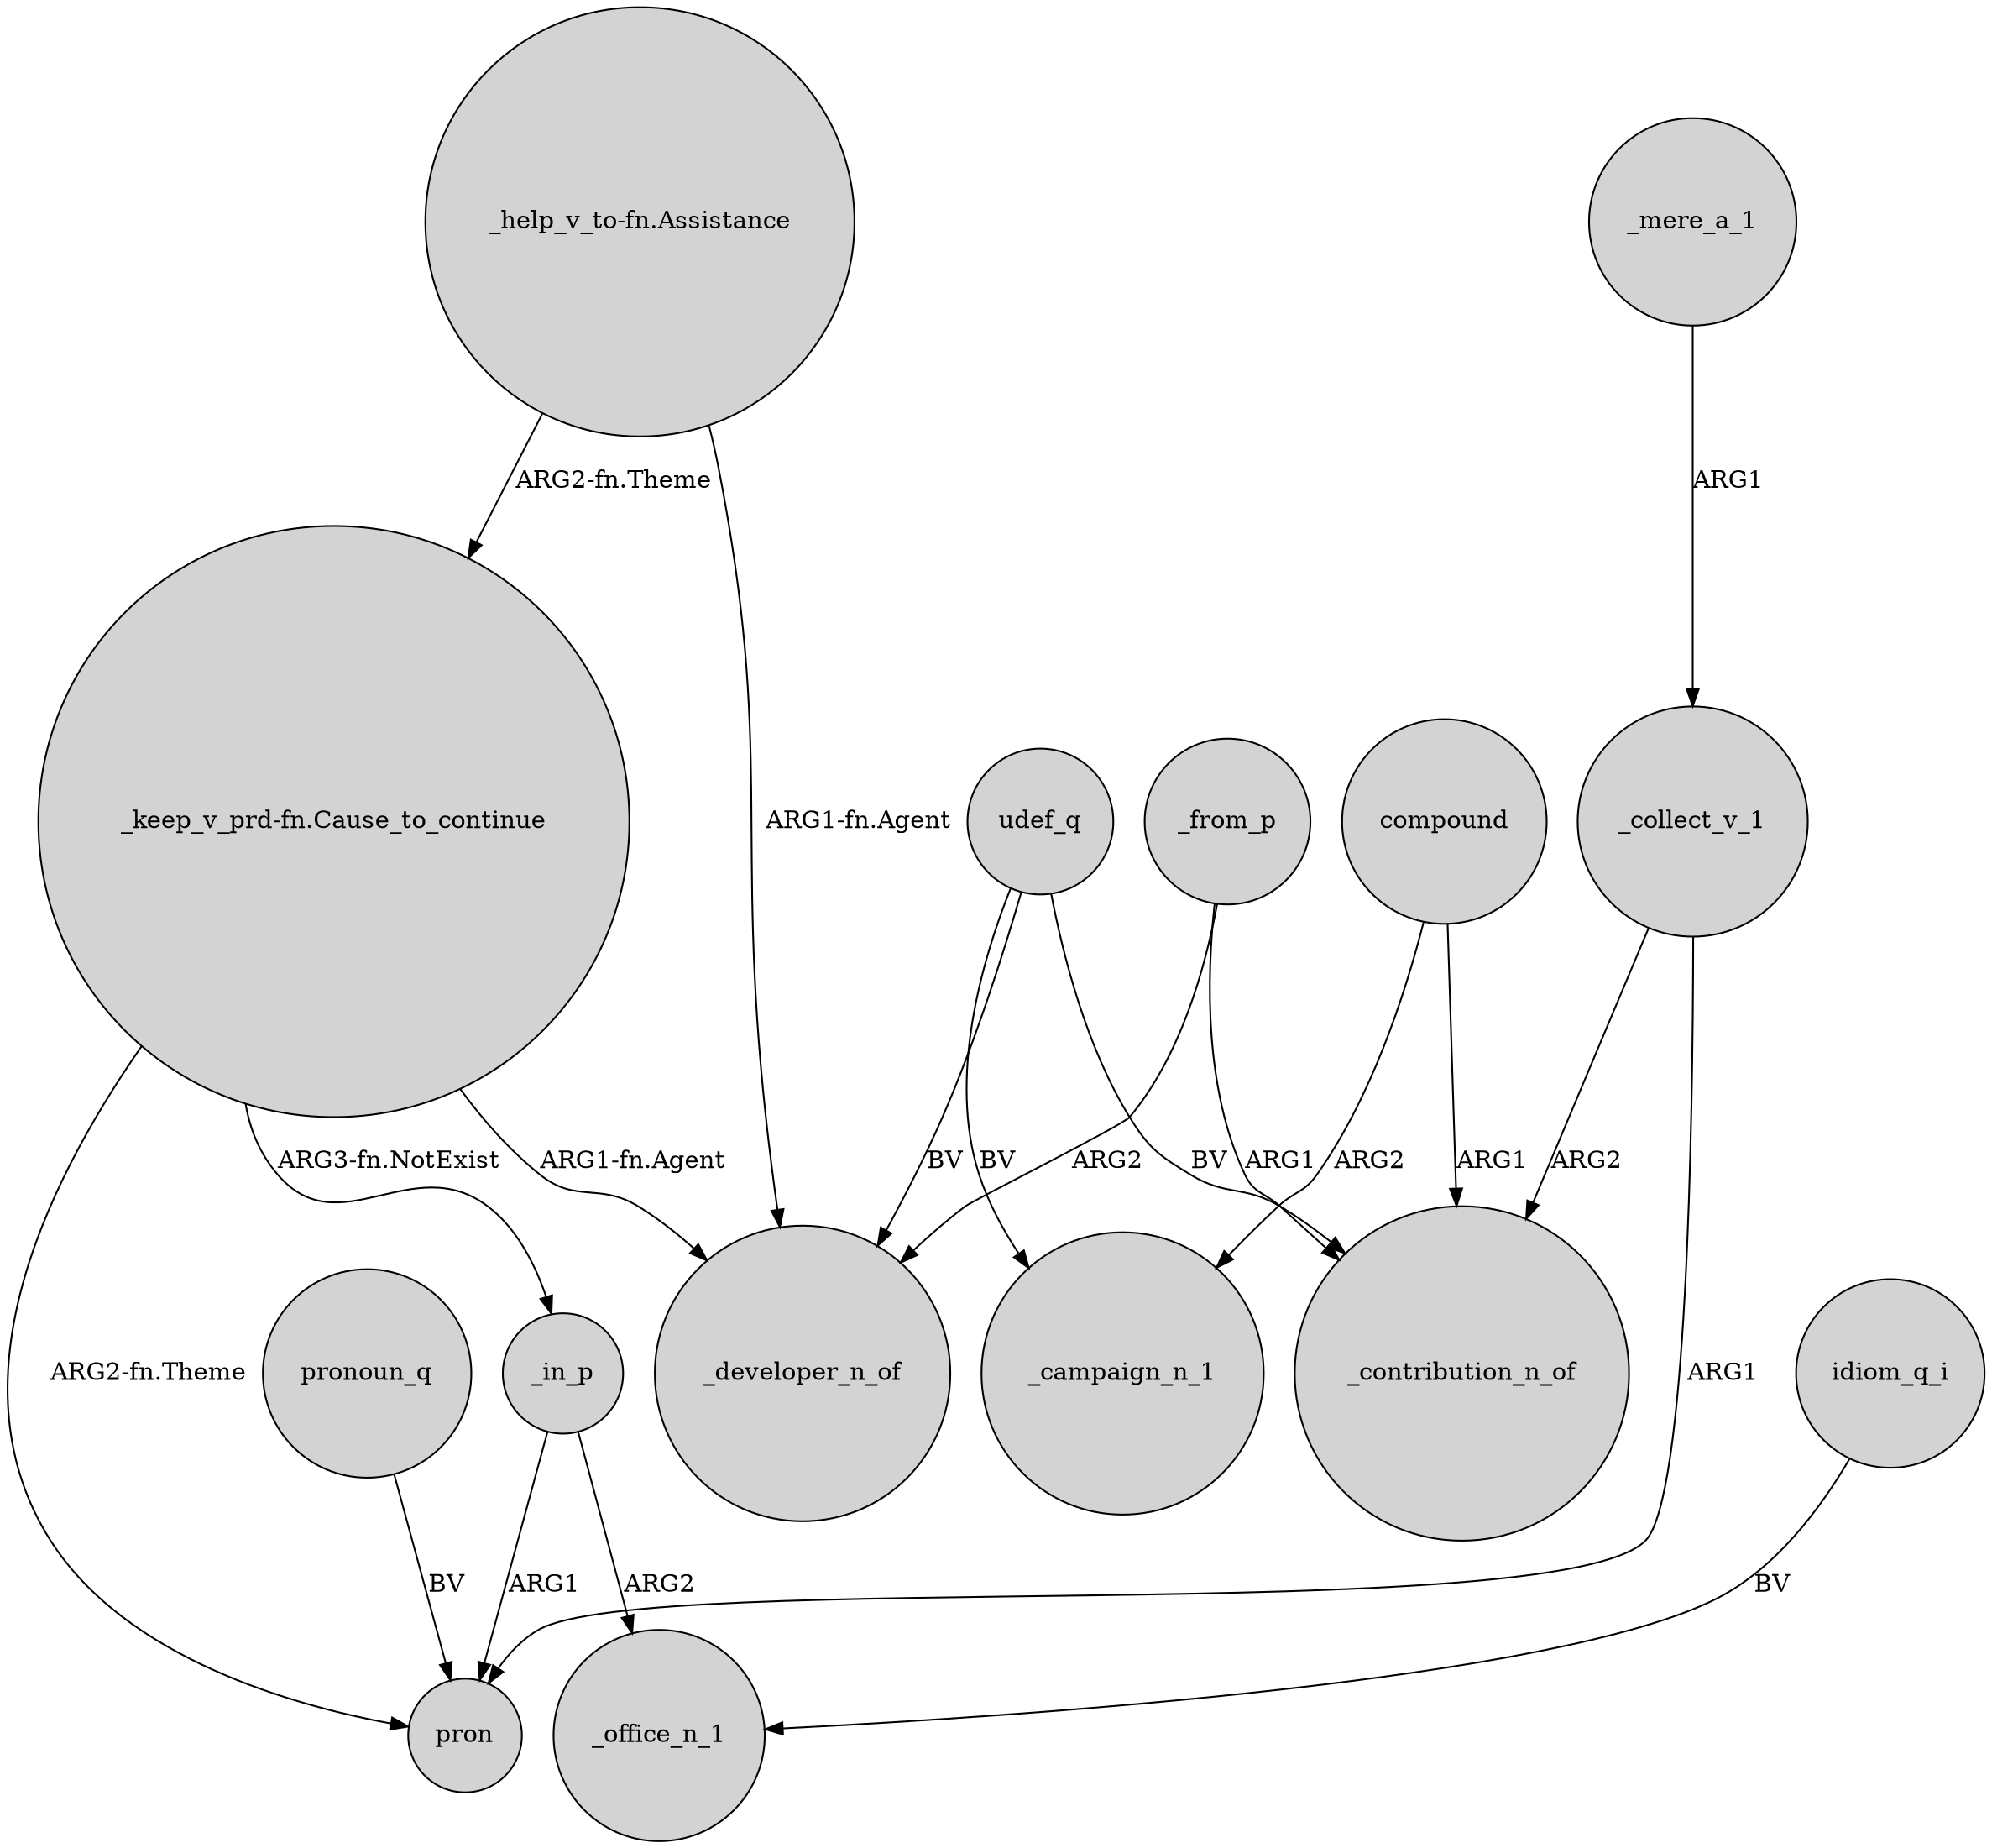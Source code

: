 digraph {
	node [shape=circle style=filled]
	"_keep_v_prd-fn.Cause_to_continue" -> _in_p [label="ARG3-fn.NotExist"]
	_in_p -> pron [label=ARG1]
	compound -> _contribution_n_of [label=ARG1]
	idiom_q_i -> _office_n_1 [label=BV]
	"_keep_v_prd-fn.Cause_to_continue" -> _developer_n_of [label="ARG1-fn.Agent"]
	udef_q -> _campaign_n_1 [label=BV]
	_collect_v_1 -> _contribution_n_of [label=ARG2]
	_in_p -> _office_n_1 [label=ARG2]
	pronoun_q -> pron [label=BV]
	"_help_v_to-fn.Assistance" -> "_keep_v_prd-fn.Cause_to_continue" [label="ARG2-fn.Theme"]
	_from_p -> _contribution_n_of [label=ARG1]
	udef_q -> _contribution_n_of [label=BV]
	udef_q -> _developer_n_of [label=BV]
	_collect_v_1 -> pron [label=ARG1]
	_from_p -> _developer_n_of [label=ARG2]
	"_help_v_to-fn.Assistance" -> _developer_n_of [label="ARG1-fn.Agent"]
	_mere_a_1 -> _collect_v_1 [label=ARG1]
	"_keep_v_prd-fn.Cause_to_continue" -> pron [label="ARG2-fn.Theme"]
	compound -> _campaign_n_1 [label=ARG2]
}
